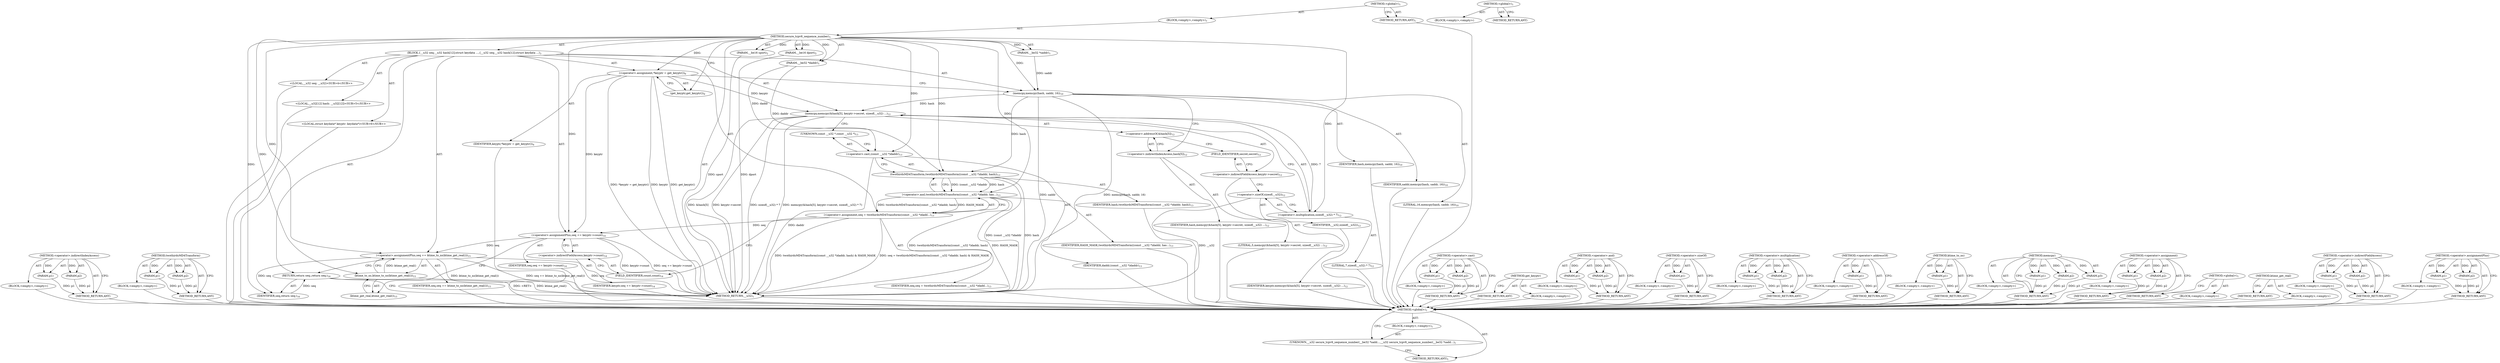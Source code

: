 digraph "&lt;global&gt;" {
vulnerable_101 [label=<(METHOD,&lt;operator&gt;.indirectIndexAccess)>];
vulnerable_102 [label=<(PARAM,p1)>];
vulnerable_103 [label=<(PARAM,p2)>];
vulnerable_104 [label=<(BLOCK,&lt;empty&gt;,&lt;empty&gt;)>];
vulnerable_105 [label=<(METHOD_RETURN,ANY)>];
vulnerable_125 [label=<(METHOD,twothirdsMD4Transform)>];
vulnerable_126 [label=<(PARAM,p1)>];
vulnerable_127 [label=<(PARAM,p2)>];
vulnerable_128 [label=<(BLOCK,&lt;empty&gt;,&lt;empty&gt;)>];
vulnerable_129 [label=<(METHOD_RETURN,ANY)>];
vulnerable_6 [label=<(METHOD,&lt;global&gt;)<SUB>1</SUB>>];
vulnerable_7 [label=<(BLOCK,&lt;empty&gt;,&lt;empty&gt;)<SUB>1</SUB>>];
vulnerable_8 [label=<(METHOD,secure_tcpv6_sequence_number)<SUB>1</SUB>>];
vulnerable_9 [label=<(PARAM,__be32 *saddr)<SUB>1</SUB>>];
vulnerable_10 [label=<(PARAM,__be32 *daddr)<SUB>1</SUB>>];
vulnerable_11 [label=<(PARAM,__be16 sport)<SUB>2</SUB>>];
vulnerable_12 [label=<(PARAM,__be16 dport)<SUB>2</SUB>>];
vulnerable_13 [label=<(BLOCK,{
	__u32 seq;
	__u32 hash[12];
	struct keydata ...,{
	__u32 seq;
	__u32 hash[12];
	struct keydata ...)<SUB>3</SUB>>];
vulnerable_14 [label="<(LOCAL,__u32 seq: __u32)<SUB>4</SUB>>"];
vulnerable_15 [label="<(LOCAL,__u32[12] hash: __u32[12])<SUB>5</SUB>>"];
vulnerable_16 [label="<(LOCAL,struct keydata* keyptr: keydata*)<SUB>6</SUB>>"];
vulnerable_17 [label=<(&lt;operator&gt;.assignment,*keyptr = get_keyptr())<SUB>6</SUB>>];
vulnerable_18 [label=<(IDENTIFIER,keyptr,*keyptr = get_keyptr())<SUB>6</SUB>>];
vulnerable_19 [label=<(get_keyptr,get_keyptr())<SUB>6</SUB>>];
vulnerable_20 [label=<(memcpy,memcpy(hash, saddr, 16))<SUB>10</SUB>>];
vulnerable_21 [label=<(IDENTIFIER,hash,memcpy(hash, saddr, 16))<SUB>10</SUB>>];
vulnerable_22 [label=<(IDENTIFIER,saddr,memcpy(hash, saddr, 16))<SUB>10</SUB>>];
vulnerable_23 [label=<(LITERAL,16,memcpy(hash, saddr, 16))<SUB>10</SUB>>];
vulnerable_24 [label=<(memcpy,memcpy(&amp;hash[5], keyptr-&gt;secret, sizeof(__u32) ...)<SUB>12</SUB>>];
vulnerable_25 [label=<(&lt;operator&gt;.addressOf,&amp;hash[5])<SUB>12</SUB>>];
vulnerable_26 [label=<(&lt;operator&gt;.indirectIndexAccess,hash[5])<SUB>12</SUB>>];
vulnerable_27 [label=<(IDENTIFIER,hash,memcpy(&amp;hash[5], keyptr-&gt;secret, sizeof(__u32) ...)<SUB>12</SUB>>];
vulnerable_28 [label=<(LITERAL,5,memcpy(&amp;hash[5], keyptr-&gt;secret, sizeof(__u32) ...)<SUB>12</SUB>>];
vulnerable_29 [label=<(&lt;operator&gt;.indirectFieldAccess,keyptr-&gt;secret)<SUB>12</SUB>>];
vulnerable_30 [label=<(IDENTIFIER,keyptr,memcpy(&amp;hash[5], keyptr-&gt;secret, sizeof(__u32) ...)<SUB>12</SUB>>];
vulnerable_31 [label=<(FIELD_IDENTIFIER,secret,secret)<SUB>12</SUB>>];
vulnerable_32 [label=<(&lt;operator&gt;.multiplication,sizeof(__u32) * 7)<SUB>12</SUB>>];
vulnerable_33 [label=<(&lt;operator&gt;.sizeOf,sizeof(__u32))<SUB>12</SUB>>];
vulnerable_34 [label=<(IDENTIFIER,__u32,sizeof(__u32))<SUB>12</SUB>>];
vulnerable_35 [label=<(LITERAL,7,sizeof(__u32) * 7)<SUB>12</SUB>>];
vulnerable_36 [label=<(&lt;operator&gt;.assignment,seq = twothirdsMD4Transform((const __u32 *)dadd...)<SUB>13</SUB>>];
vulnerable_37 [label=<(IDENTIFIER,seq,seq = twothirdsMD4Transform((const __u32 *)dadd...)<SUB>13</SUB>>];
vulnerable_38 [label=<(&lt;operator&gt;.and,twothirdsMD4Transform((const __u32 *)daddr, has...)<SUB>13</SUB>>];
vulnerable_39 [label=<(twothirdsMD4Transform,twothirdsMD4Transform((const __u32 *)daddr, hash))<SUB>13</SUB>>];
vulnerable_40 [label=<(&lt;operator&gt;.cast,(const __u32 *)daddr)<SUB>13</SUB>>];
vulnerable_41 [label=<(UNKNOWN,const __u32 *,const __u32 *)<SUB>13</SUB>>];
vulnerable_42 [label=<(IDENTIFIER,daddr,(const __u32 *)daddr)<SUB>13</SUB>>];
vulnerable_43 [label=<(IDENTIFIER,hash,twothirdsMD4Transform((const __u32 *)daddr, hash))<SUB>13</SUB>>];
vulnerable_44 [label=<(IDENTIFIER,HASH_MASK,twothirdsMD4Transform((const __u32 *)daddr, has...)<SUB>13</SUB>>];
vulnerable_45 [label=<(&lt;operator&gt;.assignmentPlus,seq += keyptr-&gt;count)<SUB>14</SUB>>];
vulnerable_46 [label=<(IDENTIFIER,seq,seq += keyptr-&gt;count)<SUB>14</SUB>>];
vulnerable_47 [label=<(&lt;operator&gt;.indirectFieldAccess,keyptr-&gt;count)<SUB>14</SUB>>];
vulnerable_48 [label=<(IDENTIFIER,keyptr,seq += keyptr-&gt;count)<SUB>14</SUB>>];
vulnerable_49 [label=<(FIELD_IDENTIFIER,count,count)<SUB>14</SUB>>];
vulnerable_50 [label=<(&lt;operator&gt;.assignmentPlus,seq += ktime_to_ns(ktime_get_real()))<SUB>15</SUB>>];
vulnerable_51 [label=<(IDENTIFIER,seq,seq += ktime_to_ns(ktime_get_real()))<SUB>15</SUB>>];
vulnerable_52 [label=<(ktime_to_ns,ktime_to_ns(ktime_get_real()))<SUB>15</SUB>>];
vulnerable_53 [label=<(ktime_get_real,ktime_get_real())<SUB>15</SUB>>];
vulnerable_54 [label=<(RETURN,return seq;,return seq;)<SUB>16</SUB>>];
vulnerable_55 [label=<(IDENTIFIER,seq,return seq;)<SUB>16</SUB>>];
vulnerable_56 [label=<(METHOD_RETURN,__u32)<SUB>1</SUB>>];
vulnerable_58 [label=<(METHOD_RETURN,ANY)<SUB>1</SUB>>];
vulnerable_130 [label=<(METHOD,&lt;operator&gt;.cast)>];
vulnerable_131 [label=<(PARAM,p1)>];
vulnerable_132 [label=<(PARAM,p2)>];
vulnerable_133 [label=<(BLOCK,&lt;empty&gt;,&lt;empty&gt;)>];
vulnerable_134 [label=<(METHOD_RETURN,ANY)>];
vulnerable_88 [label=<(METHOD,get_keyptr)>];
vulnerable_89 [label=<(BLOCK,&lt;empty&gt;,&lt;empty&gt;)>];
vulnerable_90 [label=<(METHOD_RETURN,ANY)>];
vulnerable_120 [label=<(METHOD,&lt;operator&gt;.and)>];
vulnerable_121 [label=<(PARAM,p1)>];
vulnerable_122 [label=<(PARAM,p2)>];
vulnerable_123 [label=<(BLOCK,&lt;empty&gt;,&lt;empty&gt;)>];
vulnerable_124 [label=<(METHOD_RETURN,ANY)>];
vulnerable_116 [label=<(METHOD,&lt;operator&gt;.sizeOf)>];
vulnerable_117 [label=<(PARAM,p1)>];
vulnerable_118 [label=<(BLOCK,&lt;empty&gt;,&lt;empty&gt;)>];
vulnerable_119 [label=<(METHOD_RETURN,ANY)>];
vulnerable_111 [label=<(METHOD,&lt;operator&gt;.multiplication)>];
vulnerable_112 [label=<(PARAM,p1)>];
vulnerable_113 [label=<(PARAM,p2)>];
vulnerable_114 [label=<(BLOCK,&lt;empty&gt;,&lt;empty&gt;)>];
vulnerable_115 [label=<(METHOD_RETURN,ANY)>];
vulnerable_97 [label=<(METHOD,&lt;operator&gt;.addressOf)>];
vulnerable_98 [label=<(PARAM,p1)>];
vulnerable_99 [label=<(BLOCK,&lt;empty&gt;,&lt;empty&gt;)>];
vulnerable_100 [label=<(METHOD_RETURN,ANY)>];
vulnerable_140 [label=<(METHOD,ktime_to_ns)>];
vulnerable_141 [label=<(PARAM,p1)>];
vulnerable_142 [label=<(BLOCK,&lt;empty&gt;,&lt;empty&gt;)>];
vulnerable_143 [label=<(METHOD_RETURN,ANY)>];
vulnerable_91 [label=<(METHOD,memcpy)>];
vulnerable_92 [label=<(PARAM,p1)>];
vulnerable_93 [label=<(PARAM,p2)>];
vulnerable_94 [label=<(PARAM,p3)>];
vulnerable_95 [label=<(BLOCK,&lt;empty&gt;,&lt;empty&gt;)>];
vulnerable_96 [label=<(METHOD_RETURN,ANY)>];
vulnerable_83 [label=<(METHOD,&lt;operator&gt;.assignment)>];
vulnerable_84 [label=<(PARAM,p1)>];
vulnerable_85 [label=<(PARAM,p2)>];
vulnerable_86 [label=<(BLOCK,&lt;empty&gt;,&lt;empty&gt;)>];
vulnerable_87 [label=<(METHOD_RETURN,ANY)>];
vulnerable_77 [label=<(METHOD,&lt;global&gt;)<SUB>1</SUB>>];
vulnerable_78 [label=<(BLOCK,&lt;empty&gt;,&lt;empty&gt;)>];
vulnerable_79 [label=<(METHOD_RETURN,ANY)>];
vulnerable_144 [label=<(METHOD,ktime_get_real)>];
vulnerable_145 [label=<(BLOCK,&lt;empty&gt;,&lt;empty&gt;)>];
vulnerable_146 [label=<(METHOD_RETURN,ANY)>];
vulnerable_106 [label=<(METHOD,&lt;operator&gt;.indirectFieldAccess)>];
vulnerable_107 [label=<(PARAM,p1)>];
vulnerable_108 [label=<(PARAM,p2)>];
vulnerable_109 [label=<(BLOCK,&lt;empty&gt;,&lt;empty&gt;)>];
vulnerable_110 [label=<(METHOD_RETURN,ANY)>];
vulnerable_135 [label=<(METHOD,&lt;operator&gt;.assignmentPlus)>];
vulnerable_136 [label=<(PARAM,p1)>];
vulnerable_137 [label=<(PARAM,p2)>];
vulnerable_138 [label=<(BLOCK,&lt;empty&gt;,&lt;empty&gt;)>];
vulnerable_139 [label=<(METHOD_RETURN,ANY)>];
fixed_6 [label=<(METHOD,&lt;global&gt;)<SUB>1</SUB>>];
fixed_7 [label=<(BLOCK,&lt;empty&gt;,&lt;empty&gt;)<SUB>1</SUB>>];
fixed_8 [label=<(UNKNOWN,__u32 secure_tcpv6_sequence_number(__be32 *sadd...,__u32 secure_tcpv6_sequence_number(__be32 *sadd...)<SUB>1</SUB>>];
fixed_9 [label=<(METHOD_RETURN,ANY)<SUB>1</SUB>>];
fixed_14 [label=<(METHOD,&lt;global&gt;)<SUB>1</SUB>>];
fixed_15 [label=<(BLOCK,&lt;empty&gt;,&lt;empty&gt;)>];
fixed_16 [label=<(METHOD_RETURN,ANY)>];
vulnerable_101 -> vulnerable_102  [key=0, label="AST: "];
vulnerable_101 -> vulnerable_102  [key=1, label="DDG: "];
vulnerable_101 -> vulnerable_104  [key=0, label="AST: "];
vulnerable_101 -> vulnerable_103  [key=0, label="AST: "];
vulnerable_101 -> vulnerable_103  [key=1, label="DDG: "];
vulnerable_101 -> vulnerable_105  [key=0, label="AST: "];
vulnerable_101 -> vulnerable_105  [key=1, label="CFG: "];
vulnerable_102 -> vulnerable_105  [key=0, label="DDG: p1"];
vulnerable_103 -> vulnerable_105  [key=0, label="DDG: p2"];
vulnerable_104 -> fixed_6  [key=0];
vulnerable_105 -> fixed_6  [key=0];
vulnerable_125 -> vulnerable_126  [key=0, label="AST: "];
vulnerable_125 -> vulnerable_126  [key=1, label="DDG: "];
vulnerable_125 -> vulnerable_128  [key=0, label="AST: "];
vulnerable_125 -> vulnerable_127  [key=0, label="AST: "];
vulnerable_125 -> vulnerable_127  [key=1, label="DDG: "];
vulnerable_125 -> vulnerable_129  [key=0, label="AST: "];
vulnerable_125 -> vulnerable_129  [key=1, label="CFG: "];
vulnerable_126 -> vulnerable_129  [key=0, label="DDG: p1"];
vulnerable_127 -> vulnerable_129  [key=0, label="DDG: p2"];
vulnerable_128 -> fixed_6  [key=0];
vulnerable_129 -> fixed_6  [key=0];
vulnerable_6 -> vulnerable_7  [key=0, label="AST: "];
vulnerable_6 -> vulnerable_58  [key=0, label="AST: "];
vulnerable_6 -> vulnerable_58  [key=1, label="CFG: "];
vulnerable_7 -> vulnerable_8  [key=0, label="AST: "];
vulnerable_8 -> vulnerable_9  [key=0, label="AST: "];
vulnerable_8 -> vulnerable_9  [key=1, label="DDG: "];
vulnerable_8 -> vulnerable_10  [key=0, label="AST: "];
vulnerable_8 -> vulnerable_10  [key=1, label="DDG: "];
vulnerable_8 -> vulnerable_11  [key=0, label="AST: "];
vulnerable_8 -> vulnerable_11  [key=1, label="DDG: "];
vulnerable_8 -> vulnerable_12  [key=0, label="AST: "];
vulnerable_8 -> vulnerable_12  [key=1, label="DDG: "];
vulnerable_8 -> vulnerable_13  [key=0, label="AST: "];
vulnerable_8 -> vulnerable_56  [key=0, label="AST: "];
vulnerable_8 -> vulnerable_19  [key=0, label="CFG: "];
vulnerable_8 -> vulnerable_17  [key=0, label="DDG: "];
vulnerable_8 -> vulnerable_20  [key=0, label="DDG: "];
vulnerable_8 -> vulnerable_45  [key=0, label="DDG: "];
vulnerable_8 -> vulnerable_50  [key=0, label="DDG: "];
vulnerable_8 -> vulnerable_55  [key=0, label="DDG: "];
vulnerable_8 -> vulnerable_32  [key=0, label="DDG: "];
vulnerable_8 -> vulnerable_38  [key=0, label="DDG: "];
vulnerable_8 -> vulnerable_52  [key=0, label="DDG: "];
vulnerable_8 -> vulnerable_39  [key=0, label="DDG: "];
vulnerable_8 -> vulnerable_40  [key=0, label="DDG: "];
vulnerable_9 -> vulnerable_20  [key=0, label="DDG: saddr"];
vulnerable_10 -> vulnerable_39  [key=0, label="DDG: daddr"];
vulnerable_10 -> vulnerable_40  [key=0, label="DDG: daddr"];
vulnerable_11 -> vulnerable_56  [key=0, label="DDG: sport"];
vulnerable_12 -> vulnerable_56  [key=0, label="DDG: dport"];
vulnerable_13 -> vulnerable_14  [key=0, label="AST: "];
vulnerable_13 -> vulnerable_15  [key=0, label="AST: "];
vulnerable_13 -> vulnerable_16  [key=0, label="AST: "];
vulnerable_13 -> vulnerable_17  [key=0, label="AST: "];
vulnerable_13 -> vulnerable_20  [key=0, label="AST: "];
vulnerable_13 -> vulnerable_24  [key=0, label="AST: "];
vulnerable_13 -> vulnerable_36  [key=0, label="AST: "];
vulnerable_13 -> vulnerable_45  [key=0, label="AST: "];
vulnerable_13 -> vulnerable_50  [key=0, label="AST: "];
vulnerable_13 -> vulnerable_54  [key=0, label="AST: "];
vulnerable_14 -> fixed_6  [key=0];
vulnerable_15 -> fixed_6  [key=0];
vulnerable_16 -> fixed_6  [key=0];
vulnerable_17 -> vulnerable_18  [key=0, label="AST: "];
vulnerable_17 -> vulnerable_19  [key=0, label="AST: "];
vulnerable_17 -> vulnerable_20  [key=0, label="CFG: "];
vulnerable_17 -> vulnerable_56  [key=0, label="DDG: keyptr"];
vulnerable_17 -> vulnerable_56  [key=1, label="DDG: get_keyptr()"];
vulnerable_17 -> vulnerable_56  [key=2, label="DDG: *keyptr = get_keyptr()"];
vulnerable_17 -> vulnerable_45  [key=0, label="DDG: keyptr"];
vulnerable_17 -> vulnerable_24  [key=0, label="DDG: keyptr"];
vulnerable_18 -> fixed_6  [key=0];
vulnerable_19 -> vulnerable_17  [key=0, label="CFG: "];
vulnerable_20 -> vulnerable_21  [key=0, label="AST: "];
vulnerable_20 -> vulnerable_22  [key=0, label="AST: "];
vulnerable_20 -> vulnerable_23  [key=0, label="AST: "];
vulnerable_20 -> vulnerable_26  [key=0, label="CFG: "];
vulnerable_20 -> vulnerable_56  [key=0, label="DDG: saddr"];
vulnerable_20 -> vulnerable_56  [key=1, label="DDG: memcpy(hash, saddr, 16)"];
vulnerable_20 -> vulnerable_24  [key=0, label="DDG: hash"];
vulnerable_20 -> vulnerable_39  [key=0, label="DDG: hash"];
vulnerable_21 -> fixed_6  [key=0];
vulnerable_22 -> fixed_6  [key=0];
vulnerable_23 -> fixed_6  [key=0];
vulnerable_24 -> vulnerable_25  [key=0, label="AST: "];
vulnerable_24 -> vulnerable_29  [key=0, label="AST: "];
vulnerable_24 -> vulnerable_32  [key=0, label="AST: "];
vulnerable_24 -> vulnerable_41  [key=0, label="CFG: "];
vulnerable_24 -> vulnerable_56  [key=0, label="DDG: &amp;hash[5]"];
vulnerable_24 -> vulnerable_56  [key=1, label="DDG: keyptr-&gt;secret"];
vulnerable_24 -> vulnerable_56  [key=2, label="DDG: sizeof(__u32) * 7"];
vulnerable_24 -> vulnerable_56  [key=3, label="DDG: memcpy(&amp;hash[5], keyptr-&gt;secret, sizeof(__u32) * 7)"];
vulnerable_25 -> vulnerable_26  [key=0, label="AST: "];
vulnerable_25 -> vulnerable_31  [key=0, label="CFG: "];
vulnerable_26 -> vulnerable_27  [key=0, label="AST: "];
vulnerable_26 -> vulnerable_28  [key=0, label="AST: "];
vulnerable_26 -> vulnerable_25  [key=0, label="CFG: "];
vulnerable_27 -> fixed_6  [key=0];
vulnerable_28 -> fixed_6  [key=0];
vulnerable_29 -> vulnerable_30  [key=0, label="AST: "];
vulnerable_29 -> vulnerable_31  [key=0, label="AST: "];
vulnerable_29 -> vulnerable_33  [key=0, label="CFG: "];
vulnerable_30 -> fixed_6  [key=0];
vulnerable_31 -> vulnerable_29  [key=0, label="CFG: "];
vulnerable_32 -> vulnerable_33  [key=0, label="AST: "];
vulnerable_32 -> vulnerable_35  [key=0, label="AST: "];
vulnerable_32 -> vulnerable_24  [key=0, label="CFG: "];
vulnerable_32 -> vulnerable_24  [key=1, label="DDG: 7"];
vulnerable_33 -> vulnerable_34  [key=0, label="AST: "];
vulnerable_33 -> vulnerable_32  [key=0, label="CFG: "];
vulnerable_33 -> vulnerable_56  [key=0, label="DDG: __u32"];
vulnerable_34 -> fixed_6  [key=0];
vulnerable_35 -> fixed_6  [key=0];
vulnerable_36 -> vulnerable_37  [key=0, label="AST: "];
vulnerable_36 -> vulnerable_38  [key=0, label="AST: "];
vulnerable_36 -> vulnerable_49  [key=0, label="CFG: "];
vulnerable_36 -> vulnerable_56  [key=0, label="DDG: twothirdsMD4Transform((const __u32 *)daddr, hash) &amp; HASH_MASK"];
vulnerable_36 -> vulnerable_56  [key=1, label="DDG: seq = twothirdsMD4Transform((const __u32 *)daddr, hash) &amp; HASH_MASK"];
vulnerable_36 -> vulnerable_45  [key=0, label="DDG: seq"];
vulnerable_37 -> fixed_6  [key=0];
vulnerable_38 -> vulnerable_39  [key=0, label="AST: "];
vulnerable_38 -> vulnerable_44  [key=0, label="AST: "];
vulnerable_38 -> vulnerable_36  [key=0, label="CFG: "];
vulnerable_38 -> vulnerable_36  [key=1, label="DDG: twothirdsMD4Transform((const __u32 *)daddr, hash)"];
vulnerable_38 -> vulnerable_36  [key=2, label="DDG: HASH_MASK"];
vulnerable_38 -> vulnerable_56  [key=0, label="DDG: twothirdsMD4Transform((const __u32 *)daddr, hash)"];
vulnerable_38 -> vulnerable_56  [key=1, label="DDG: HASH_MASK"];
vulnerable_39 -> vulnerable_40  [key=0, label="AST: "];
vulnerable_39 -> vulnerable_43  [key=0, label="AST: "];
vulnerable_39 -> vulnerable_38  [key=0, label="CFG: "];
vulnerable_39 -> vulnerable_38  [key=1, label="DDG: (const __u32 *)daddr"];
vulnerable_39 -> vulnerable_38  [key=2, label="DDG: hash"];
vulnerable_39 -> vulnerable_56  [key=0, label="DDG: (const __u32 *)daddr"];
vulnerable_39 -> vulnerable_56  [key=1, label="DDG: hash"];
vulnerable_40 -> vulnerable_41  [key=0, label="AST: "];
vulnerable_40 -> vulnerable_42  [key=0, label="AST: "];
vulnerable_40 -> vulnerable_39  [key=0, label="CFG: "];
vulnerable_40 -> vulnerable_56  [key=0, label="DDG: daddr"];
vulnerable_41 -> vulnerable_40  [key=0, label="CFG: "];
vulnerable_42 -> fixed_6  [key=0];
vulnerable_43 -> fixed_6  [key=0];
vulnerable_44 -> fixed_6  [key=0];
vulnerable_45 -> vulnerable_46  [key=0, label="AST: "];
vulnerable_45 -> vulnerable_47  [key=0, label="AST: "];
vulnerable_45 -> vulnerable_53  [key=0, label="CFG: "];
vulnerable_45 -> vulnerable_56  [key=0, label="DDG: keyptr-&gt;count"];
vulnerable_45 -> vulnerable_56  [key=1, label="DDG: seq += keyptr-&gt;count"];
vulnerable_45 -> vulnerable_50  [key=0, label="DDG: seq"];
vulnerable_46 -> fixed_6  [key=0];
vulnerable_47 -> vulnerable_48  [key=0, label="AST: "];
vulnerable_47 -> vulnerable_49  [key=0, label="AST: "];
vulnerable_47 -> vulnerable_45  [key=0, label="CFG: "];
vulnerable_48 -> fixed_6  [key=0];
vulnerable_49 -> vulnerable_47  [key=0, label="CFG: "];
vulnerable_50 -> vulnerable_51  [key=0, label="AST: "];
vulnerable_50 -> vulnerable_52  [key=0, label="AST: "];
vulnerable_50 -> vulnerable_54  [key=0, label="CFG: "];
vulnerable_50 -> vulnerable_56  [key=0, label="DDG: seq"];
vulnerable_50 -> vulnerable_56  [key=1, label="DDG: ktime_to_ns(ktime_get_real())"];
vulnerable_50 -> vulnerable_56  [key=2, label="DDG: seq += ktime_to_ns(ktime_get_real())"];
vulnerable_50 -> vulnerable_55  [key=0, label="DDG: seq"];
vulnerable_51 -> fixed_6  [key=0];
vulnerable_52 -> vulnerable_53  [key=0, label="AST: "];
vulnerable_52 -> vulnerable_50  [key=0, label="CFG: "];
vulnerable_52 -> vulnerable_50  [key=1, label="DDG: ktime_get_real()"];
vulnerable_52 -> vulnerable_56  [key=0, label="DDG: ktime_get_real()"];
vulnerable_53 -> vulnerable_52  [key=0, label="CFG: "];
vulnerable_54 -> vulnerable_55  [key=0, label="AST: "];
vulnerable_54 -> vulnerable_56  [key=0, label="CFG: "];
vulnerable_54 -> vulnerable_56  [key=1, label="DDG: &lt;RET&gt;"];
vulnerable_55 -> vulnerable_54  [key=0, label="DDG: seq"];
vulnerable_56 -> fixed_6  [key=0];
vulnerable_58 -> fixed_6  [key=0];
vulnerable_130 -> vulnerable_131  [key=0, label="AST: "];
vulnerable_130 -> vulnerable_131  [key=1, label="DDG: "];
vulnerable_130 -> vulnerable_133  [key=0, label="AST: "];
vulnerable_130 -> vulnerable_132  [key=0, label="AST: "];
vulnerable_130 -> vulnerable_132  [key=1, label="DDG: "];
vulnerable_130 -> vulnerable_134  [key=0, label="AST: "];
vulnerable_130 -> vulnerable_134  [key=1, label="CFG: "];
vulnerable_131 -> vulnerable_134  [key=0, label="DDG: p1"];
vulnerable_132 -> vulnerable_134  [key=0, label="DDG: p2"];
vulnerable_133 -> fixed_6  [key=0];
vulnerable_134 -> fixed_6  [key=0];
vulnerable_88 -> vulnerable_89  [key=0, label="AST: "];
vulnerable_88 -> vulnerable_90  [key=0, label="AST: "];
vulnerable_88 -> vulnerable_90  [key=1, label="CFG: "];
vulnerable_89 -> fixed_6  [key=0];
vulnerable_90 -> fixed_6  [key=0];
vulnerable_120 -> vulnerable_121  [key=0, label="AST: "];
vulnerable_120 -> vulnerable_121  [key=1, label="DDG: "];
vulnerable_120 -> vulnerable_123  [key=0, label="AST: "];
vulnerable_120 -> vulnerable_122  [key=0, label="AST: "];
vulnerable_120 -> vulnerable_122  [key=1, label="DDG: "];
vulnerable_120 -> vulnerable_124  [key=0, label="AST: "];
vulnerable_120 -> vulnerable_124  [key=1, label="CFG: "];
vulnerable_121 -> vulnerable_124  [key=0, label="DDG: p1"];
vulnerable_122 -> vulnerable_124  [key=0, label="DDG: p2"];
vulnerable_123 -> fixed_6  [key=0];
vulnerable_124 -> fixed_6  [key=0];
vulnerable_116 -> vulnerable_117  [key=0, label="AST: "];
vulnerable_116 -> vulnerable_117  [key=1, label="DDG: "];
vulnerable_116 -> vulnerable_118  [key=0, label="AST: "];
vulnerable_116 -> vulnerable_119  [key=0, label="AST: "];
vulnerable_116 -> vulnerable_119  [key=1, label="CFG: "];
vulnerable_117 -> vulnerable_119  [key=0, label="DDG: p1"];
vulnerable_118 -> fixed_6  [key=0];
vulnerable_119 -> fixed_6  [key=0];
vulnerable_111 -> vulnerable_112  [key=0, label="AST: "];
vulnerable_111 -> vulnerable_112  [key=1, label="DDG: "];
vulnerable_111 -> vulnerable_114  [key=0, label="AST: "];
vulnerable_111 -> vulnerable_113  [key=0, label="AST: "];
vulnerable_111 -> vulnerable_113  [key=1, label="DDG: "];
vulnerable_111 -> vulnerable_115  [key=0, label="AST: "];
vulnerable_111 -> vulnerable_115  [key=1, label="CFG: "];
vulnerable_112 -> vulnerable_115  [key=0, label="DDG: p1"];
vulnerable_113 -> vulnerable_115  [key=0, label="DDG: p2"];
vulnerable_114 -> fixed_6  [key=0];
vulnerable_115 -> fixed_6  [key=0];
vulnerable_97 -> vulnerable_98  [key=0, label="AST: "];
vulnerable_97 -> vulnerable_98  [key=1, label="DDG: "];
vulnerable_97 -> vulnerable_99  [key=0, label="AST: "];
vulnerable_97 -> vulnerable_100  [key=0, label="AST: "];
vulnerable_97 -> vulnerable_100  [key=1, label="CFG: "];
vulnerable_98 -> vulnerable_100  [key=0, label="DDG: p1"];
vulnerable_99 -> fixed_6  [key=0];
vulnerable_100 -> fixed_6  [key=0];
vulnerable_140 -> vulnerable_141  [key=0, label="AST: "];
vulnerable_140 -> vulnerable_141  [key=1, label="DDG: "];
vulnerable_140 -> vulnerable_142  [key=0, label="AST: "];
vulnerable_140 -> vulnerable_143  [key=0, label="AST: "];
vulnerable_140 -> vulnerable_143  [key=1, label="CFG: "];
vulnerable_141 -> vulnerable_143  [key=0, label="DDG: p1"];
vulnerable_142 -> fixed_6  [key=0];
vulnerable_143 -> fixed_6  [key=0];
vulnerable_91 -> vulnerable_92  [key=0, label="AST: "];
vulnerable_91 -> vulnerable_92  [key=1, label="DDG: "];
vulnerable_91 -> vulnerable_95  [key=0, label="AST: "];
vulnerable_91 -> vulnerable_93  [key=0, label="AST: "];
vulnerable_91 -> vulnerable_93  [key=1, label="DDG: "];
vulnerable_91 -> vulnerable_96  [key=0, label="AST: "];
vulnerable_91 -> vulnerable_96  [key=1, label="CFG: "];
vulnerable_91 -> vulnerable_94  [key=0, label="AST: "];
vulnerable_91 -> vulnerable_94  [key=1, label="DDG: "];
vulnerable_92 -> vulnerable_96  [key=0, label="DDG: p1"];
vulnerable_93 -> vulnerable_96  [key=0, label="DDG: p2"];
vulnerable_94 -> vulnerable_96  [key=0, label="DDG: p3"];
vulnerable_95 -> fixed_6  [key=0];
vulnerable_96 -> fixed_6  [key=0];
vulnerable_83 -> vulnerable_84  [key=0, label="AST: "];
vulnerable_83 -> vulnerable_84  [key=1, label="DDG: "];
vulnerable_83 -> vulnerable_86  [key=0, label="AST: "];
vulnerable_83 -> vulnerable_85  [key=0, label="AST: "];
vulnerable_83 -> vulnerable_85  [key=1, label="DDG: "];
vulnerable_83 -> vulnerable_87  [key=0, label="AST: "];
vulnerable_83 -> vulnerable_87  [key=1, label="CFG: "];
vulnerable_84 -> vulnerable_87  [key=0, label="DDG: p1"];
vulnerable_85 -> vulnerable_87  [key=0, label="DDG: p2"];
vulnerable_86 -> fixed_6  [key=0];
vulnerable_87 -> fixed_6  [key=0];
vulnerable_77 -> vulnerable_78  [key=0, label="AST: "];
vulnerable_77 -> vulnerable_79  [key=0, label="AST: "];
vulnerable_77 -> vulnerable_79  [key=1, label="CFG: "];
vulnerable_78 -> fixed_6  [key=0];
vulnerable_79 -> fixed_6  [key=0];
vulnerable_144 -> vulnerable_145  [key=0, label="AST: "];
vulnerable_144 -> vulnerable_146  [key=0, label="AST: "];
vulnerable_144 -> vulnerable_146  [key=1, label="CFG: "];
vulnerable_145 -> fixed_6  [key=0];
vulnerable_146 -> fixed_6  [key=0];
vulnerable_106 -> vulnerable_107  [key=0, label="AST: "];
vulnerable_106 -> vulnerable_107  [key=1, label="DDG: "];
vulnerable_106 -> vulnerable_109  [key=0, label="AST: "];
vulnerable_106 -> vulnerable_108  [key=0, label="AST: "];
vulnerable_106 -> vulnerable_108  [key=1, label="DDG: "];
vulnerable_106 -> vulnerable_110  [key=0, label="AST: "];
vulnerable_106 -> vulnerable_110  [key=1, label="CFG: "];
vulnerable_107 -> vulnerable_110  [key=0, label="DDG: p1"];
vulnerable_108 -> vulnerable_110  [key=0, label="DDG: p2"];
vulnerable_109 -> fixed_6  [key=0];
vulnerable_110 -> fixed_6  [key=0];
vulnerable_135 -> vulnerable_136  [key=0, label="AST: "];
vulnerable_135 -> vulnerable_136  [key=1, label="DDG: "];
vulnerable_135 -> vulnerable_138  [key=0, label="AST: "];
vulnerable_135 -> vulnerable_137  [key=0, label="AST: "];
vulnerable_135 -> vulnerable_137  [key=1, label="DDG: "];
vulnerable_135 -> vulnerable_139  [key=0, label="AST: "];
vulnerable_135 -> vulnerable_139  [key=1, label="CFG: "];
vulnerable_136 -> vulnerable_139  [key=0, label="DDG: p1"];
vulnerable_137 -> vulnerable_139  [key=0, label="DDG: p2"];
vulnerable_138 -> fixed_6  [key=0];
vulnerable_139 -> fixed_6  [key=0];
fixed_6 -> fixed_7  [key=0, label="AST: "];
fixed_6 -> fixed_9  [key=0, label="AST: "];
fixed_6 -> fixed_8  [key=0, label="CFG: "];
fixed_7 -> fixed_8  [key=0, label="AST: "];
fixed_8 -> fixed_9  [key=0, label="CFG: "];
fixed_14 -> fixed_15  [key=0, label="AST: "];
fixed_14 -> fixed_16  [key=0, label="AST: "];
fixed_14 -> fixed_16  [key=1, label="CFG: "];
}
